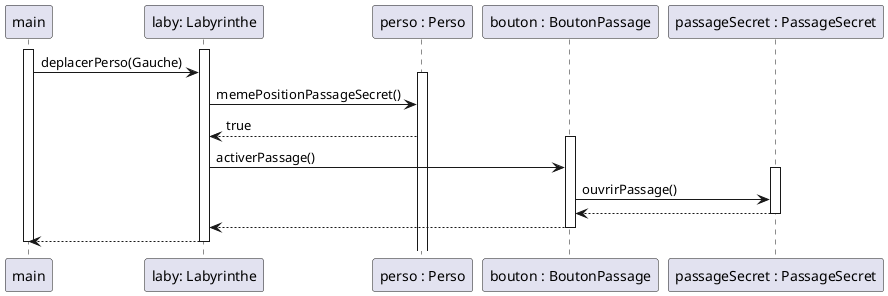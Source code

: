 @startuml
participant "main" as main
participant "laby: Labyrinthe" as laby
participant "perso : Perso" as perso
participant "bouton : BoutonPassage" as bouton
participant "passageSecret : PassageSecret" as passageSecret

activate main
    activate laby
        main -> laby : deplacerPerso(Gauche)
        activate perso
        laby -> perso : memePositionPassageSecret()
        perso --> laby : true
        activate bouton
        laby -> bouton : activerPassage()
        activate passageSecret
            bouton -> passageSecret : ouvrirPassage()
            passageSecret --> bouton
        deactivate passageSecret
        bouton --> laby
        deactivate bouton
        laby --> main
    deactivate laby
deactivate main

@enduml